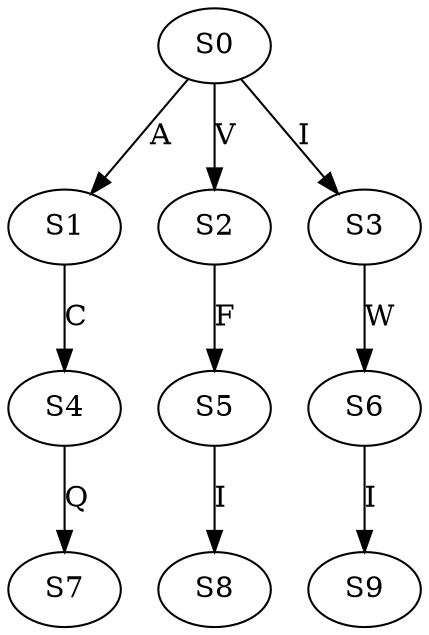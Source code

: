 strict digraph  {
	S0 -> S1 [ label = A ];
	S0 -> S2 [ label = V ];
	S0 -> S3 [ label = I ];
	S1 -> S4 [ label = C ];
	S2 -> S5 [ label = F ];
	S3 -> S6 [ label = W ];
	S4 -> S7 [ label = Q ];
	S5 -> S8 [ label = I ];
	S6 -> S9 [ label = I ];
}
